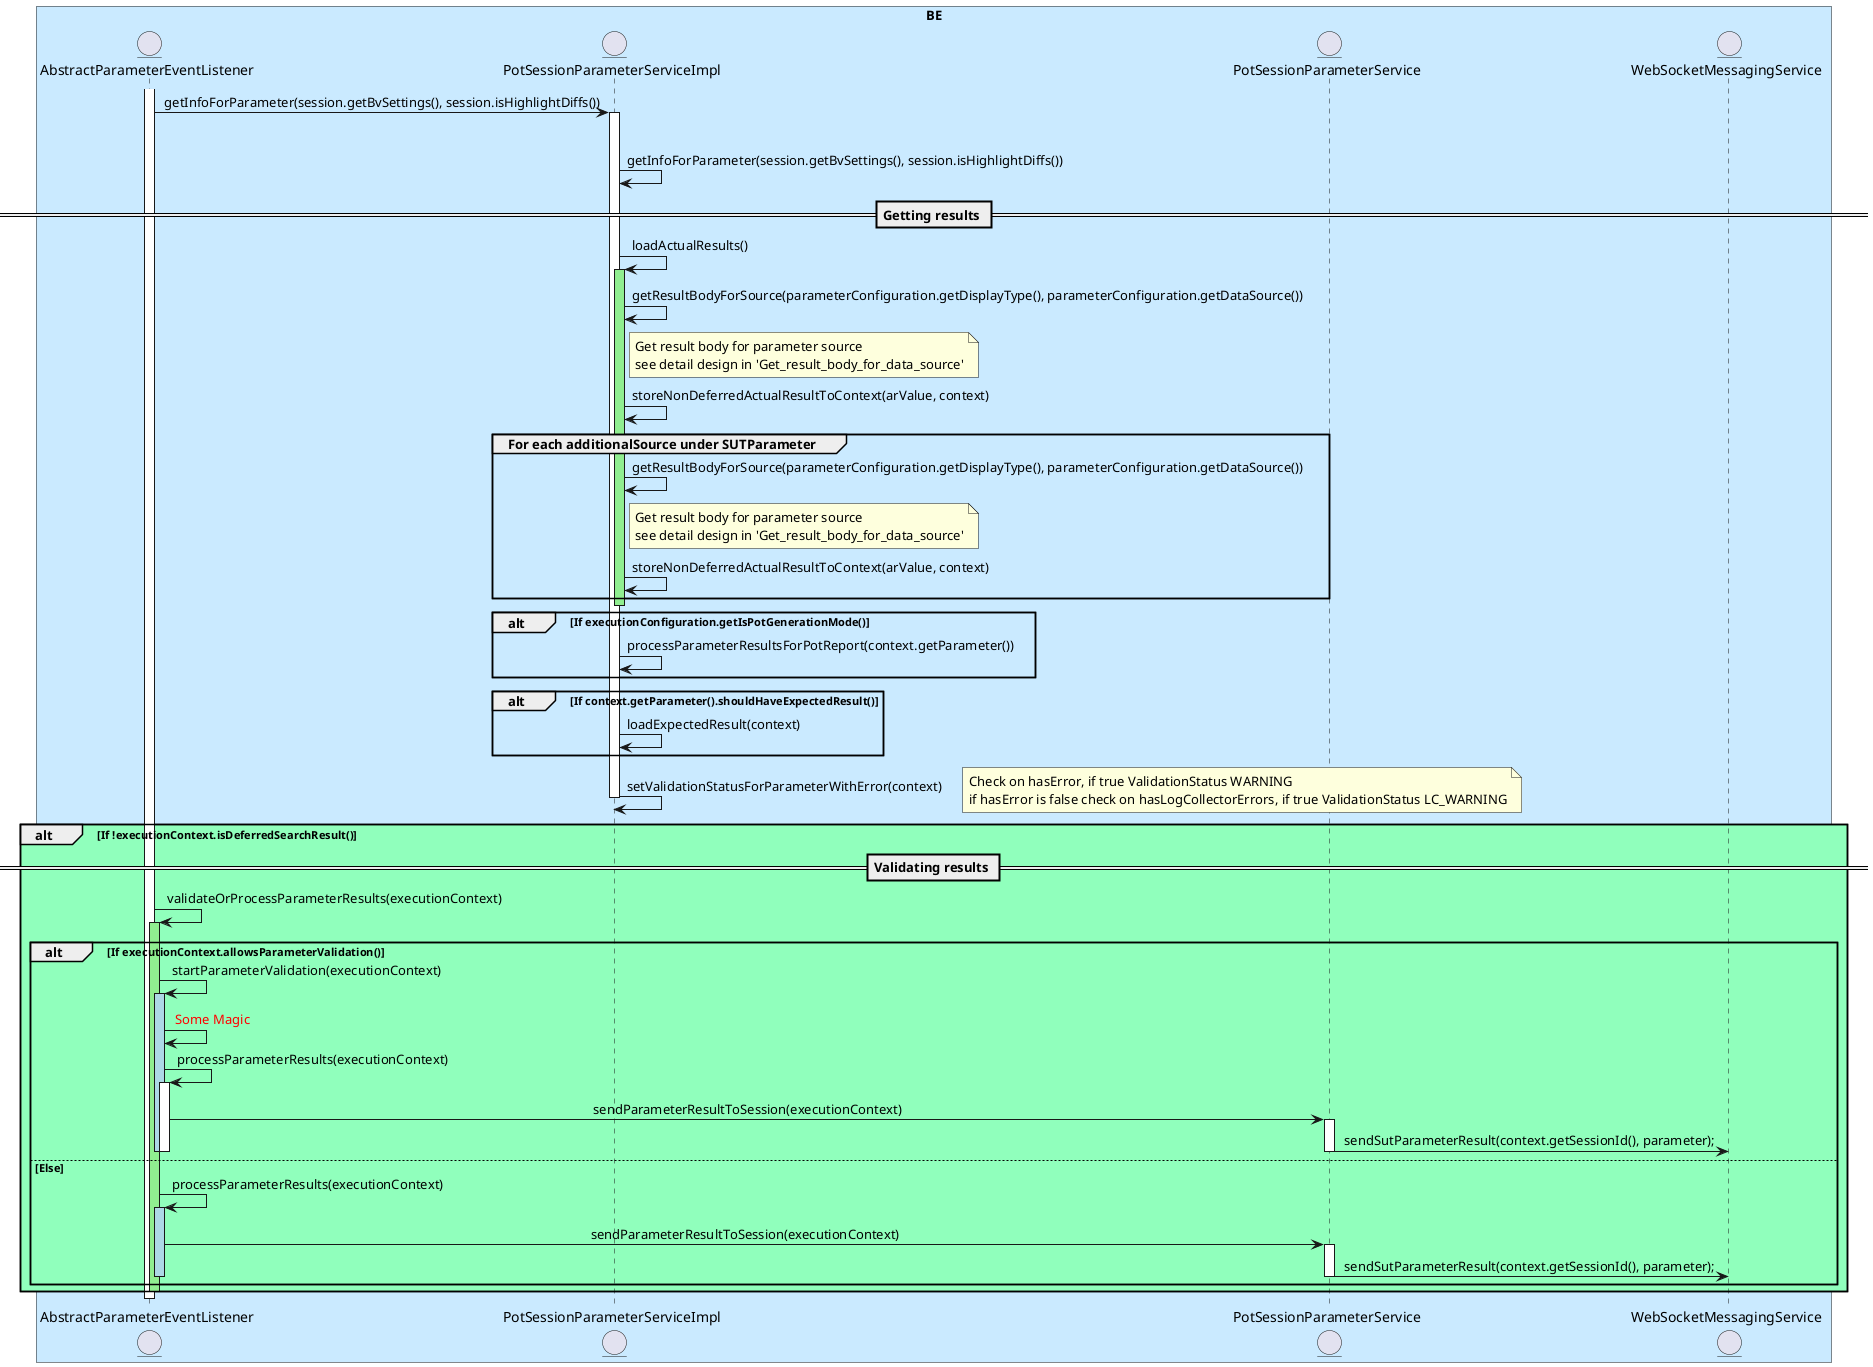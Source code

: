 @startuml

skinparam sequenceMessageAlign center

box "BE" #caeaff
    entity AbstractParameterEventListener
    entity PotSessionParameterServiceImpl
    entity PotSessionParameterService
    entity WebSocketMessagingService
end box

activate AbstractParameterEventListener
    AbstractParameterEventListener -> PotSessionParameterServiceImpl : getInfoForParameter(session.getBvSettings(), session.isHighlightDiffs())


    activate PotSessionParameterServiceImpl
        alt  IF session parameter is available for execution
            PotSessionParameterServiceImpl -> PotSessionParameterServiceImpl : getInfoForParameter(session.getBvSettings(), session.isHighlightDiffs())
            == Getting results ==
            PotSessionParameterServiceImpl -> PotSessionParameterServiceImpl : loadActualResults()
            activate PotSessionParameterServiceImpl #LightGreen
                PotSessionParameterServiceImpl -> PotSessionParameterServiceImpl : getResultBodyForSource(parameterConfiguration.getDisplayType(), parameterConfiguration.getDataSource())
                note right PotSessionParameterServiceImpl
                    Get result body for parameter source
                    see detail design in 'Get_result_body_for_data_source'
                end note

                   PotSessionParameterServiceImpl -> PotSessionParameterServiceImpl : storeNonDeferredActualResultToContext(arValue, context)
                   group  For each additionalSource under SUTParameter
                       PotSessionParameterServiceImpl -> PotSessionParameterServiceImpl : getResultBodyForSource(parameterConfiguration.getDisplayType(), parameterConfiguration.getDataSource())
                       note right PotSessionParameterServiceImpl
                           Get result body for parameter source
                           see detail design in 'Get_result_body_for_data_source'
                       end note
                       PotSessionParameterServiceImpl -> PotSessionParameterServiceImpl : storeNonDeferredActualResultToContext(arValue, context)
                end
            deactivate PotSessionParameterServiceImpl
            alt  If executionConfiguration.getIsPotGenerationMode()
                PotSessionParameterServiceImpl -> PotSessionParameterServiceImpl : processParameterResultsForPotReport(context.getParameter())
            end
            alt  If context.getParameter().shouldHaveExpectedResult()
                PotSessionParameterServiceImpl -> PotSessionParameterServiceImpl : loadExpectedResult(context)
            end
            PotSessionParameterServiceImpl -> PotSessionParameterServiceImpl : setValidationStatusForParameterWithError(context)
            note right
                Check on hasError, if true ValidationStatus WARNING
                if hasError is false check on hasLogCollectorErrors, if true ValidationStatus LC_WARNING
            end note
    deactivate PotSessionParameterServiceImpl
        alt #90ffbc If !executionContext.isDeferredSearchResult()
                    == Validating results ==
            AbstractParameterEventListener -> AbstractParameterEventListener : validateOrProcessParameterResults(executionContext)
            activate AbstractParameterEventListener #LightGreen
                alt If executionContext.allowsParameterValidation()
                    AbstractParameterEventListener -> AbstractParameterEventListener : startParameterValidation(executionContext)
                    activate AbstractParameterEventListener #lightBlue
                        AbstractParameterEventListener -> AbstractParameterEventListener : <color red> Some Magic
                        AbstractParameterEventListener -> AbstractParameterEventListener : processParameterResults(executionContext)
                        activate AbstractParameterEventListener
                            AbstractParameterEventListener -> PotSessionParameterService : sendParameterResultToSession(executionContext)
                                activate PotSessionParameterService
                                    PotSessionParameterService -> WebSocketMessagingService : sendSutParameterResult(context.getSessionId(), parameter);
                                deactivate PotSessionParameterService
                        deactivate AbstractParameterEventListener
            deactivate AbstractParameterEventListener
        else Else
            AbstractParameterEventListener -> AbstractParameterEventListener : processParameterResults(executionContext)
            activate AbstractParameterEventListener #lightBlue
                AbstractParameterEventListener -> PotSessionParameterService : sendParameterResultToSession(executionContext)
                activate PotSessionParameterService
                    PotSessionParameterService -> WebSocketMessagingService : sendSutParameterResult(context.getSessionId(), parameter);
                deactivate PotSessionParameterService
            deactivate AbstractParameterEventListener
        end
    deactivate AbstractParameterEventListener
    end
deactivate AbstractParameterEventListener

@enduml
